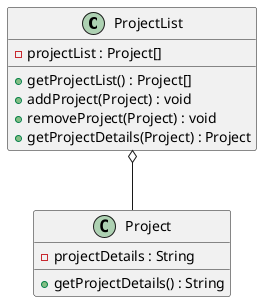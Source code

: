 @startuml

class ProjectList {
  - projectList : Project[]

  + getProjectList() : Project[]
  + addProject(Project) : void
  + removeProject(Project) : void
  + getProjectDetails(Project) : Project
}

class Project {
  - projectDetails : String

  + getProjectDetails() : String
}

ProjectList o-- Project

@enduml